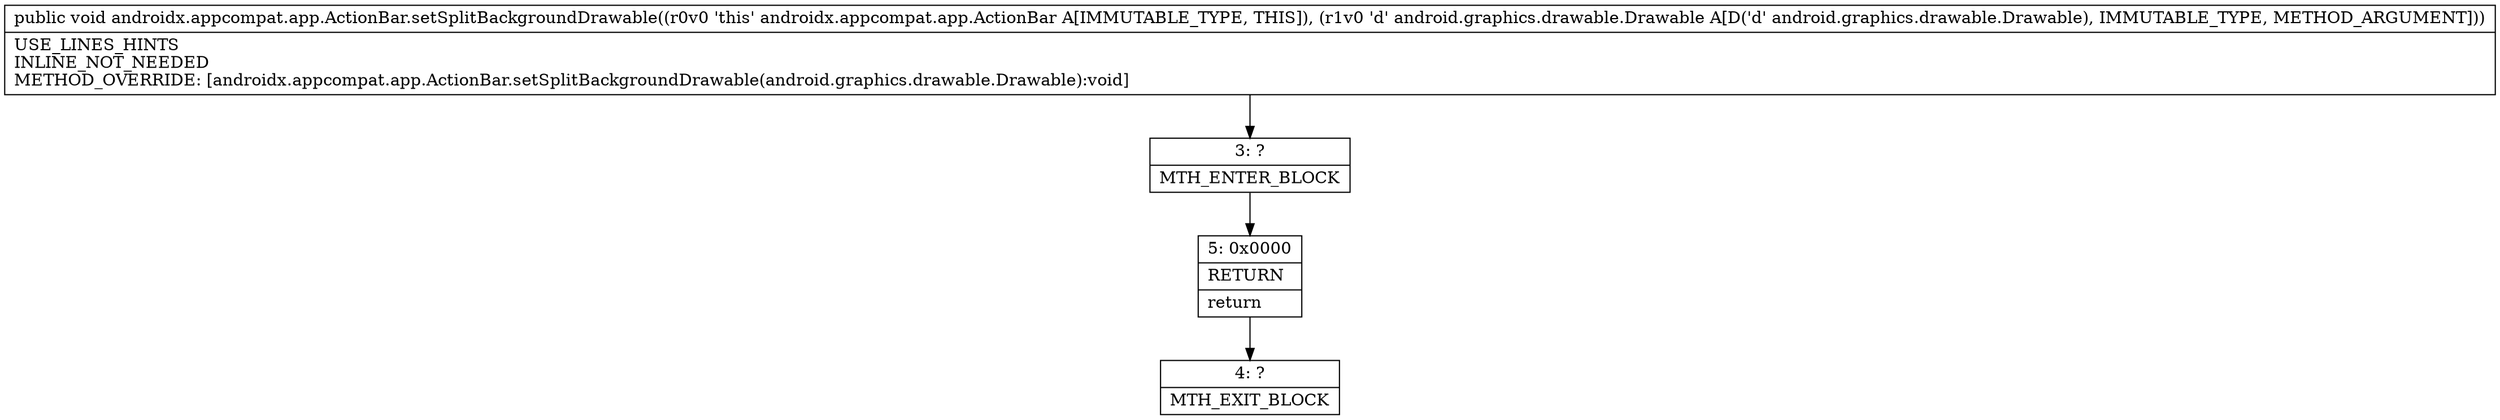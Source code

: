 digraph "CFG forandroidx.appcompat.app.ActionBar.setSplitBackgroundDrawable(Landroid\/graphics\/drawable\/Drawable;)V" {
Node_3 [shape=record,label="{3\:\ ?|MTH_ENTER_BLOCK\l}"];
Node_5 [shape=record,label="{5\:\ 0x0000|RETURN\l|return\l}"];
Node_4 [shape=record,label="{4\:\ ?|MTH_EXIT_BLOCK\l}"];
MethodNode[shape=record,label="{public void androidx.appcompat.app.ActionBar.setSplitBackgroundDrawable((r0v0 'this' androidx.appcompat.app.ActionBar A[IMMUTABLE_TYPE, THIS]), (r1v0 'd' android.graphics.drawable.Drawable A[D('d' android.graphics.drawable.Drawable), IMMUTABLE_TYPE, METHOD_ARGUMENT]))  | USE_LINES_HINTS\lINLINE_NOT_NEEDED\lMETHOD_OVERRIDE: [androidx.appcompat.app.ActionBar.setSplitBackgroundDrawable(android.graphics.drawable.Drawable):void]\l}"];
MethodNode -> Node_3;Node_3 -> Node_5;
Node_5 -> Node_4;
}

